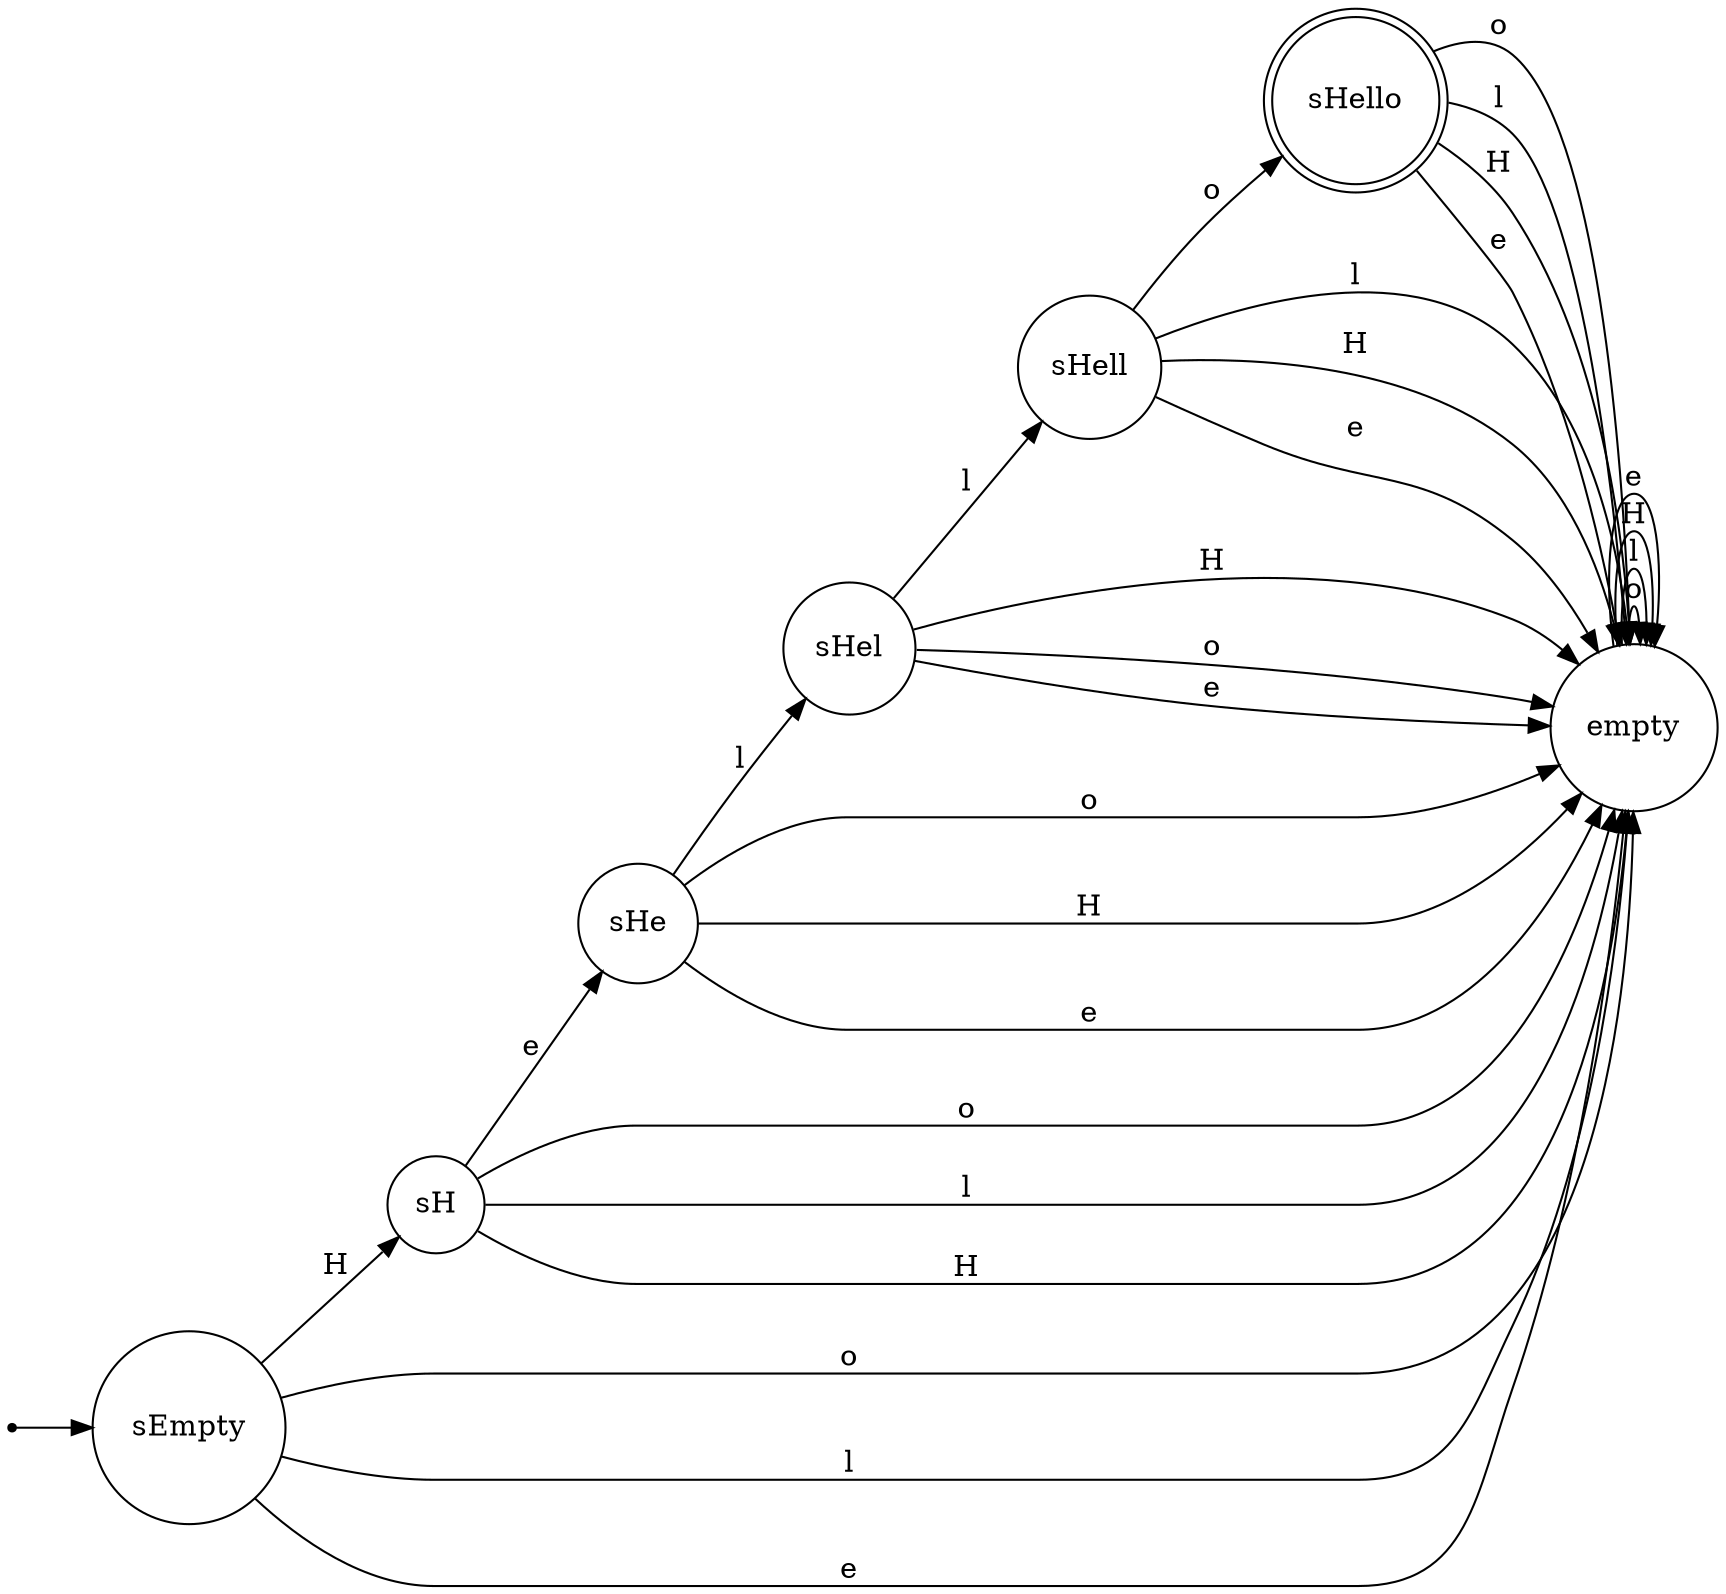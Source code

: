 digraph {
  rankdir=LR;

  node [shape = point]; __start_point__
  sEmpty[shape=circle]
  sH[shape=circle]
  sHe[shape=circle]
  sHel[shape=circle]
  sHell[shape=circle]
  sHello[shape=doublecircle]
  empty[shape=circle]

  __start_point__ -> sEmpty
  sEmpty -> empty[label="o"]
  sEmpty -> empty[label="l"]
  sEmpty -> empty[label="e"]
  sEmpty -> sH[label="H"]
  sH -> empty[label="o"]
  sH -> empty[label="l"]
  sH -> empty[label="H"]
  sH -> sHe[label="e"]
  sHe -> empty[label="o"]
  sHe -> sHel[label="l"]
  sHe -> empty[label="H"]
  sHe -> empty[label="e"]
  sHel -> sHell[label="l"]
  sHel -> empty[label="H"]
  sHel -> empty[label="o"]
  sHel -> empty[label="e"]
  sHell -> empty[label="l"]
  sHell -> empty[label="H"]
  sHell -> sHello[label="o"]
  sHell -> empty[label="e"]
  sHello -> empty[label="o"]
  sHello -> empty[label="l"]
  sHello -> empty[label="H"]
  sHello -> empty[label="e"]
  empty -> empty[label="o"]
  empty -> empty[label="l"]
  empty -> empty[label="H"]
  empty -> empty[label="e"]
}
